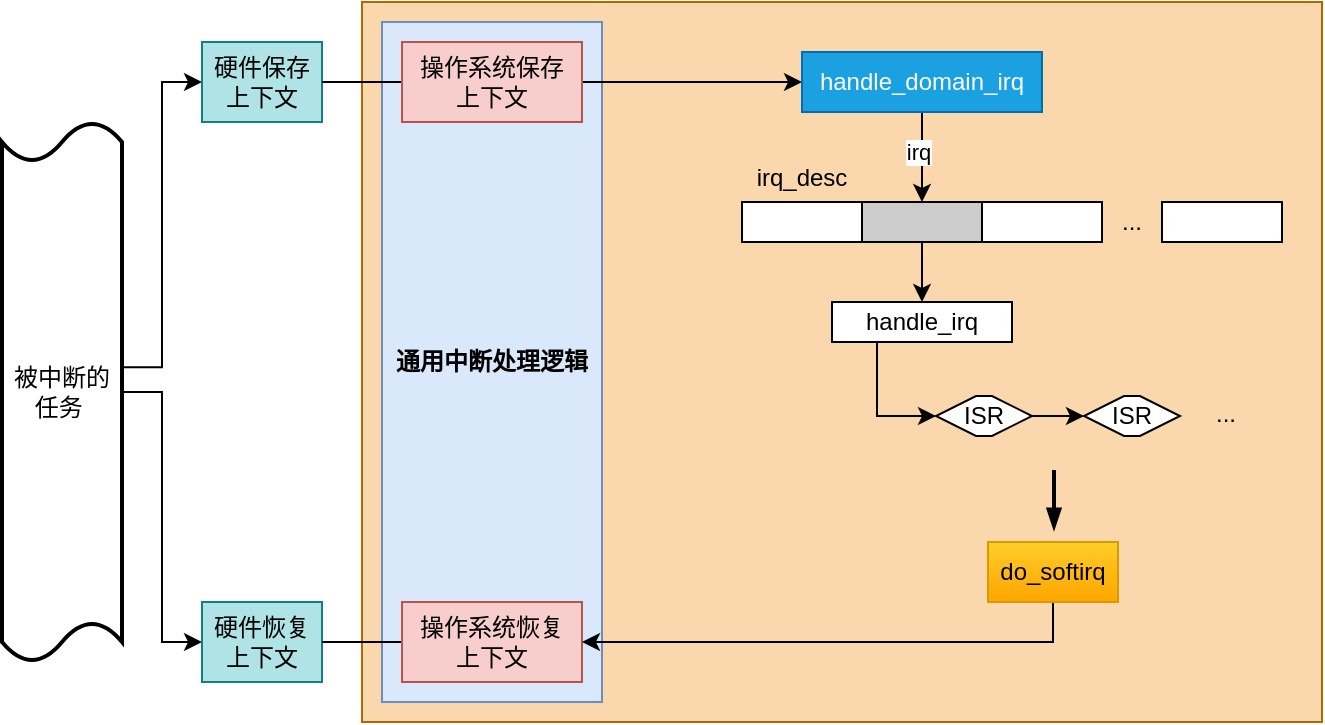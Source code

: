 <mxfile version="23.0.2" type="github">
  <diagram name="第 1 页" id="grWxHXJj6rzBnJHJz1EA">
    <mxGraphModel dx="966" dy="713" grid="1" gridSize="10" guides="1" tooltips="1" connect="1" arrows="1" fold="1" page="1" pageScale="1" pageWidth="827" pageHeight="1169" math="0" shadow="0">
      <root>
        <mxCell id="0" />
        <mxCell id="1" parent="0" />
        <mxCell id="sgwTthBFtp9VdbaSLWl7-62" value="" style="rounded=0;whiteSpace=wrap;html=1;fillColor=#fad7ac;strokeColor=#b46504;" vertex="1" parent="1">
          <mxGeometry x="220" y="100" width="480" height="360" as="geometry" />
        </mxCell>
        <mxCell id="sgwTthBFtp9VdbaSLWl7-63" style="edgeStyle=elbowEdgeStyle;rounded=0;orthogonalLoop=1;jettySize=auto;html=1;exitX=1.008;exitY=0.454;exitDx=0;exitDy=0;exitPerimeter=0;entryX=0;entryY=0.5;entryDx=0;entryDy=0;" edge="1" parent="1" source="sgwTthBFtp9VdbaSLWl7-65" target="sgwTthBFtp9VdbaSLWl7-66">
          <mxGeometry relative="1" as="geometry" />
        </mxCell>
        <mxCell id="sgwTthBFtp9VdbaSLWl7-64" style="edgeStyle=orthogonalEdgeStyle;rounded=0;orthogonalLoop=1;jettySize=auto;html=1;exitX=1;exitY=0.5;exitDx=0;exitDy=0;exitPerimeter=0;entryX=0;entryY=0.5;entryDx=0;entryDy=0;" edge="1" parent="1" source="sgwTthBFtp9VdbaSLWl7-65" target="sgwTthBFtp9VdbaSLWl7-67">
          <mxGeometry relative="1" as="geometry" />
        </mxCell>
        <mxCell id="sgwTthBFtp9VdbaSLWl7-65" value="被中断的任务&amp;nbsp;" style="shape=tape;whiteSpace=wrap;html=1;strokeWidth=2;size=0.074;" vertex="1" parent="1">
          <mxGeometry x="40" y="160" width="60" height="270" as="geometry" />
        </mxCell>
        <mxCell id="sgwTthBFtp9VdbaSLWl7-66" value="硬件保存上下文" style="rounded=0;whiteSpace=wrap;html=1;fillColor=#b0e3e6;strokeColor=#0e8088;" vertex="1" parent="1">
          <mxGeometry x="140" y="120" width="60" height="40" as="geometry" />
        </mxCell>
        <mxCell id="sgwTthBFtp9VdbaSLWl7-67" value="硬件恢复上下文" style="rounded=0;whiteSpace=wrap;html=1;fillColor=#b0e3e6;strokeColor=#0e8088;" vertex="1" parent="1">
          <mxGeometry x="140" y="400" width="60" height="40" as="geometry" />
        </mxCell>
        <mxCell id="sgwTthBFtp9VdbaSLWl7-68" value="通用中断处理逻辑" style="rounded=0;whiteSpace=wrap;html=1;fillColor=#dae8fc;strokeColor=#6c8ebf;fontStyle=1" vertex="1" parent="1">
          <mxGeometry x="230" y="110" width="110" height="340" as="geometry" />
        </mxCell>
        <mxCell id="sgwTthBFtp9VdbaSLWl7-69" style="edgeStyle=orthogonalEdgeStyle;rounded=0;orthogonalLoop=1;jettySize=auto;html=1;exitX=1;exitY=0.5;exitDx=0;exitDy=0;entryX=0;entryY=0.5;entryDx=0;entryDy=0;endArrow=none;endFill=0;" edge="1" parent="1" source="sgwTthBFtp9VdbaSLWl7-66" target="sgwTthBFtp9VdbaSLWl7-71">
          <mxGeometry relative="1" as="geometry">
            <mxPoint x="240" y="140" as="sourcePoint" />
          </mxGeometry>
        </mxCell>
        <mxCell id="sgwTthBFtp9VdbaSLWl7-70" style="edgeStyle=orthogonalEdgeStyle;rounded=0;orthogonalLoop=1;jettySize=auto;html=1;exitX=1;exitY=0.5;exitDx=0;exitDy=0;entryX=0;entryY=0.5;entryDx=0;entryDy=0;endArrow=none;endFill=0;" edge="1" parent="1" source="sgwTthBFtp9VdbaSLWl7-67" target="sgwTthBFtp9VdbaSLWl7-72">
          <mxGeometry relative="1" as="geometry">
            <mxPoint x="240" y="420" as="sourcePoint" />
          </mxGeometry>
        </mxCell>
        <mxCell id="sgwTthBFtp9VdbaSLWl7-90" style="edgeStyle=orthogonalEdgeStyle;rounded=0;orthogonalLoop=1;jettySize=auto;html=1;exitX=1;exitY=0.5;exitDx=0;exitDy=0;entryX=0;entryY=0.5;entryDx=0;entryDy=0;" edge="1" parent="1" source="sgwTthBFtp9VdbaSLWl7-71" target="sgwTthBFtp9VdbaSLWl7-89">
          <mxGeometry relative="1" as="geometry" />
        </mxCell>
        <mxCell id="sgwTthBFtp9VdbaSLWl7-71" value="操作系统保存&lt;br&gt;上下文" style="rounded=0;whiteSpace=wrap;html=1;fillColor=#f8cecc;strokeColor=#b85450;" vertex="1" parent="1">
          <mxGeometry x="240" y="120" width="90" height="40" as="geometry" />
        </mxCell>
        <mxCell id="sgwTthBFtp9VdbaSLWl7-72" value="操作系统恢复&lt;br&gt;上下文" style="rounded=0;whiteSpace=wrap;html=1;fillColor=#f8cecc;strokeColor=#b85450;" vertex="1" parent="1">
          <mxGeometry x="240" y="400" width="90" height="40" as="geometry" />
        </mxCell>
        <mxCell id="sgwTthBFtp9VdbaSLWl7-73" style="edgeStyle=orthogonalEdgeStyle;rounded=0;orthogonalLoop=1;jettySize=auto;html=1;exitX=0.5;exitY=1;exitDx=0;exitDy=0;entryX=0.5;entryY=0;entryDx=0;entryDy=0;curved=1;" edge="1" parent="1" source="sgwTthBFtp9VdbaSLWl7-89" target="sgwTthBFtp9VdbaSLWl7-75">
          <mxGeometry relative="1" as="geometry" />
        </mxCell>
        <mxCell id="sgwTthBFtp9VdbaSLWl7-74" value="irq" style="edgeLabel;html=1;align=center;verticalAlign=middle;resizable=0;points=[];" vertex="1" connectable="0" parent="sgwTthBFtp9VdbaSLWl7-73">
          <mxGeometry x="-0.139" y="-2" relative="1" as="geometry">
            <mxPoint as="offset" />
          </mxGeometry>
        </mxCell>
        <mxCell id="sgwTthBFtp9VdbaSLWl7-91" style="edgeStyle=orthogonalEdgeStyle;rounded=0;orthogonalLoop=1;jettySize=auto;html=1;exitX=0.5;exitY=1;exitDx=0;exitDy=0;entryX=0.5;entryY=0;entryDx=0;entryDy=0;" edge="1" parent="1" source="sgwTthBFtp9VdbaSLWl7-75" target="sgwTthBFtp9VdbaSLWl7-81">
          <mxGeometry relative="1" as="geometry" />
        </mxCell>
        <mxCell id="sgwTthBFtp9VdbaSLWl7-75" value="" style="rounded=0;whiteSpace=wrap;html=1;fillColor=#CCCCCC;" vertex="1" parent="1">
          <mxGeometry x="470" y="200" width="60" height="20" as="geometry" />
        </mxCell>
        <mxCell id="sgwTthBFtp9VdbaSLWl7-76" value="" style="rounded=0;whiteSpace=wrap;html=1;" vertex="1" parent="1">
          <mxGeometry x="410" y="200" width="60" height="20" as="geometry" />
        </mxCell>
        <mxCell id="sgwTthBFtp9VdbaSLWl7-77" value="" style="rounded=0;whiteSpace=wrap;html=1;" vertex="1" parent="1">
          <mxGeometry x="620" y="200" width="60" height="20" as="geometry" />
        </mxCell>
        <mxCell id="sgwTthBFtp9VdbaSLWl7-78" value="" style="rounded=0;whiteSpace=wrap;html=1;" vertex="1" parent="1">
          <mxGeometry x="530" y="200" width="60" height="20" as="geometry" />
        </mxCell>
        <mxCell id="sgwTthBFtp9VdbaSLWl7-79" value="irq_desc" style="text;html=1;strokeColor=none;fillColor=none;align=center;verticalAlign=middle;whiteSpace=wrap;rounded=0;" vertex="1" parent="1">
          <mxGeometry x="410" y="175" width="60" height="25" as="geometry" />
        </mxCell>
        <mxCell id="sgwTthBFtp9VdbaSLWl7-80" style="edgeStyle=orthogonalEdgeStyle;rounded=0;orthogonalLoop=1;jettySize=auto;html=1;exitX=0.25;exitY=1;exitDx=0;exitDy=0;entryX=0;entryY=0.5;entryDx=0;entryDy=0;" edge="1" parent="1" source="sgwTthBFtp9VdbaSLWl7-81" target="sgwTthBFtp9VdbaSLWl7-85">
          <mxGeometry relative="1" as="geometry" />
        </mxCell>
        <mxCell id="sgwTthBFtp9VdbaSLWl7-81" value="handle_irq" style="rounded=0;whiteSpace=wrap;html=1;" vertex="1" parent="1">
          <mxGeometry x="455" y="250" width="90" height="20" as="geometry" />
        </mxCell>
        <mxCell id="sgwTthBFtp9VdbaSLWl7-82" value="..." style="rounded=0;whiteSpace=wrap;html=1;opacity=0;" vertex="1" parent="1">
          <mxGeometry x="590" y="200" width="30" height="20" as="geometry" />
        </mxCell>
        <mxCell id="sgwTthBFtp9VdbaSLWl7-83" value="ISR" style="shape=hexagon;perimeter=hexagonPerimeter2;whiteSpace=wrap;html=1;fixedSize=1;" vertex="1" parent="1">
          <mxGeometry x="581" y="297" width="48" height="20" as="geometry" />
        </mxCell>
        <mxCell id="sgwTthBFtp9VdbaSLWl7-84" style="edgeStyle=orthogonalEdgeStyle;rounded=0;orthogonalLoop=1;jettySize=auto;html=1;exitX=1;exitY=0.5;exitDx=0;exitDy=0;entryX=0;entryY=0.5;entryDx=0;entryDy=0;" edge="1" parent="1" source="sgwTthBFtp9VdbaSLWl7-85" target="sgwTthBFtp9VdbaSLWl7-83">
          <mxGeometry relative="1" as="geometry" />
        </mxCell>
        <mxCell id="sgwTthBFtp9VdbaSLWl7-85" value="ISR" style="shape=hexagon;perimeter=hexagonPerimeter2;whiteSpace=wrap;html=1;fixedSize=1;" vertex="1" parent="1">
          <mxGeometry x="507" y="297" width="48" height="20" as="geometry" />
        </mxCell>
        <mxCell id="sgwTthBFtp9VdbaSLWl7-87" style="edgeStyle=orthogonalEdgeStyle;rounded=0;orthogonalLoop=1;jettySize=auto;html=1;exitX=0.5;exitY=1;exitDx=0;exitDy=0;entryX=1;entryY=0.5;entryDx=0;entryDy=0;" edge="1" parent="1" source="sgwTthBFtp9VdbaSLWl7-86" target="sgwTthBFtp9VdbaSLWl7-72">
          <mxGeometry relative="1" as="geometry" />
        </mxCell>
        <mxCell id="sgwTthBFtp9VdbaSLWl7-86" value="do_softirq" style="rounded=0;whiteSpace=wrap;html=1;fillColor=#ffcd28;gradientColor=#ffa500;strokeColor=#d79b00;" vertex="1" parent="1">
          <mxGeometry x="533" y="370" width="65" height="30" as="geometry" />
        </mxCell>
        <mxCell id="sgwTthBFtp9VdbaSLWl7-89" value="handle_domain_irq" style="rounded=0;whiteSpace=wrap;html=1;fillColor=#1ba1e2;fontColor=#ffffff;strokeColor=#006EAF;" vertex="1" parent="1">
          <mxGeometry x="440" y="125" width="120" height="30" as="geometry" />
        </mxCell>
        <mxCell id="sgwTthBFtp9VdbaSLWl7-92" value="..." style="rounded=0;whiteSpace=wrap;html=1;opacity=0;" vertex="1" parent="1">
          <mxGeometry x="637" y="296" width="30" height="20" as="geometry" />
        </mxCell>
        <mxCell id="sgwTthBFtp9VdbaSLWl7-108" value="" style="endArrow=blockThin;html=1;rounded=0;strokeWidth=2;endFill=1;" edge="1" parent="1">
          <mxGeometry width="50" height="50" relative="1" as="geometry">
            <mxPoint x="566" y="334" as="sourcePoint" />
            <mxPoint x="566" y="364" as="targetPoint" />
          </mxGeometry>
        </mxCell>
      </root>
    </mxGraphModel>
  </diagram>
</mxfile>
